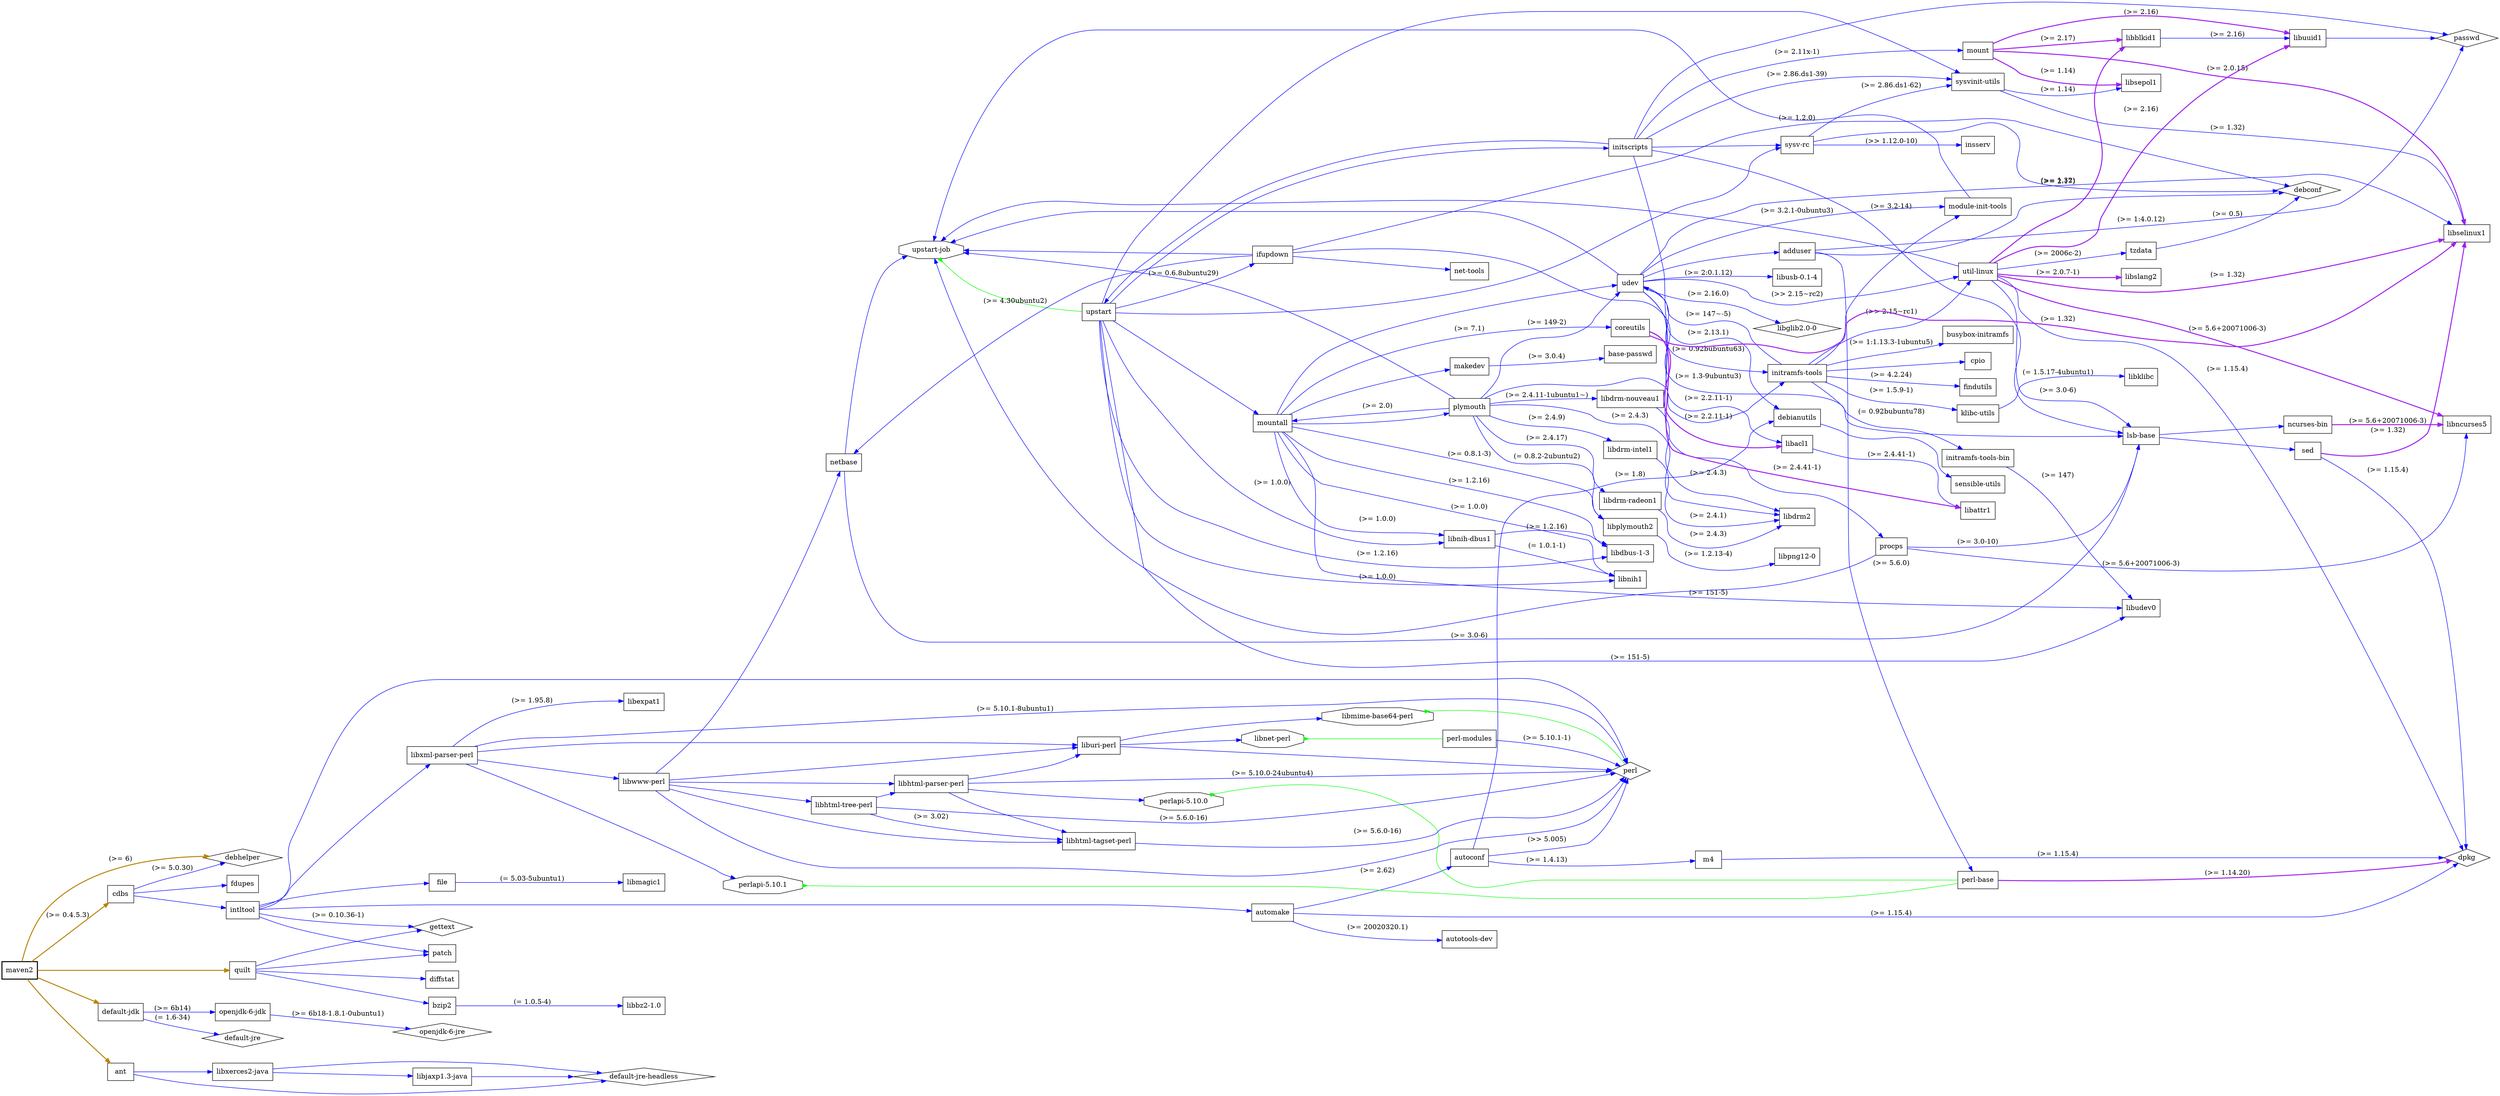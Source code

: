 digraph "maven2" {
	rankdir=LR;
	node [shape=box];
	"maven2" -> "debhelper" [color=darkgoldenrod,style=bold,label="(>= 6)"];
	"maven2" -> "cdbs" [color=darkgoldenrod,style=bold,label="(>= 0.4.5.3)"];
	"cdbs" -> "debhelper" [color=blue,label="(>= 5.0.30)"];
	"cdbs" -> "fdupes" [color=blue];
	"cdbs" -> "intltool" [color=blue];
	"intltool" -> "gettext" [color=blue,label="(>= 0.10.36-1)"];
	"intltool" -> "patch" [color=blue];
	"intltool" -> "automake" [color=blue];
	"automake" -> "autoconf" [color=blue,label="(>= 2.62)"];
	"autoconf" -> "perl" [color=blue,label="(>> 5.005)"];
	"autoconf" -> "m4" [color=blue,label="(>= 1.4.13)"];
	"m4" -> "dpkg" [color=blue,label="(>= 1.15.4)"];
	"autoconf" -> "debianutils" [color=blue,label="(>= 1.8)"];
	"debianutils" -> "sensible-utils" [color=blue];
	"automake" -> "autotools-dev" [color=blue,label="(>= 20020320.1)"];
	"automake" -> "dpkg" [color=blue,label="(>= 1.15.4)"];
	"intltool" -> "perl" [color=blue];
	"intltool" -> "libxml-parser-perl" [color=blue];
	"libxml-parser-perl" -> "perl" [color=blue,label="(>= 5.10.1-8ubuntu1)"];
	"libxml-parser-perl" -> "perlapi-5.10.1" [color=blue];
	"perlapi-5.10.1" -> "perl-base" [dir=back,arrowtail=inv,color=green];
	"perl-base" -> "dpkg" [color=purple,style=bold,label="(>= 1.14.20)"];
	"perlapi-5.10.1" [shape=octagon];
	"libxml-parser-perl" -> "liburi-perl" [color=blue];
	"liburi-perl" -> "perl" [color=blue];
	"liburi-perl" -> "libmime-base64-perl" [color=blue];
	"libmime-base64-perl" -> "perl" [dir=back,arrowtail=inv,color=green];
	"libmime-base64-perl" [shape=octagon];
	"liburi-perl" -> "libnet-perl" [color=blue];
	"libnet-perl" -> "perl-modules" [dir=back,arrowtail=inv,color=green];
	"perl-modules" -> "perl" [color=blue,label="(>= 5.10.1-1)"];
	"libnet-perl" [shape=octagon];
	"libxml-parser-perl" -> "libwww-perl" [color=blue];
	"libwww-perl" -> "perl" [color=blue];
	"libwww-perl" -> "liburi-perl" [color=blue];
	"libwww-perl" -> "libhtml-parser-perl" [color=blue];
	"libhtml-parser-perl" -> "perl" [color=blue,label="(>= 5.10.0-24ubuntu4)"];
	"libhtml-parser-perl" -> "perlapi-5.10.0" [color=blue];
	"perlapi-5.10.0" -> "perl-base" [dir=back,arrowtail=inv,color=green];
	"perlapi-5.10.0" [shape=octagon];
	"libhtml-parser-perl" -> "liburi-perl" [color=blue];
	"libhtml-parser-perl" -> "libhtml-tagset-perl" [color=blue];
	"libhtml-tagset-perl" -> "perl" [color=blue,label="(>= 5.6.0-16)"];
	"libwww-perl" -> "libhtml-tree-perl" [color=blue];
	"libhtml-tree-perl" -> "perl" [color=blue,label="(>= 5.6.0-16)"];
	"libhtml-tree-perl" -> "libhtml-parser-perl" [color=blue];
	"libhtml-tree-perl" -> "libhtml-tagset-perl" [color=blue,label="(>= 3.02)"];
	"libwww-perl" -> "libhtml-tagset-perl" [color=blue];
	"libwww-perl" -> "netbase" [color=blue];
	"netbase" -> "lsb-base" [color=blue,label="(>= 3.0-6)"];
	"lsb-base" -> "sed" [color=blue];
	"sed" -> "dpkg" [color=blue,label="(>= 1.15.4)"];
	"sed" -> "libselinux1" [color=purple,style=bold,label="(>= 1.32)"];
	"lsb-base" -> "ncurses-bin" [color=blue];
	"ncurses-bin" -> "libncurses5" [color=purple,style=bold,label="(>= 5.6+20071006-3)"];
	"netbase" -> "upstart-job" [color=blue];
	"upstart-job" -> "upstart" [dir=back,arrowtail=inv,color=green];
	"upstart" -> "libdbus-1-3" [color=blue,label="(>= 1.2.16)"];
	"upstart" -> "libnih-dbus1" [color=blue,label="(>= 1.0.0)"];
	"libnih-dbus1" -> "libnih1" [color=blue,label="(= 1.0.1-1)"];
	"libnih-dbus1" -> "libdbus-1-3" [color=blue,label="(>= 1.2.16)"];
	"upstart" -> "libnih1" [color=blue,label="(>= 1.0.0)"];
	"upstart" -> "libudev0" [color=blue,label="(>= 151-5)"];
	"upstart" -> "sysvinit-utils" [color=blue];
	"sysvinit-utils" -> "libselinux1" [color=blue,label="(>= 1.32)"];
	"sysvinit-utils" -> "libsepol1" [color=blue,label="(>= 1.14)"];
	"upstart" -> "sysv-rc" [color=blue];
	"sysv-rc" -> "debconf" [color=blue];
	"sysv-rc" -> "sysvinit-utils" [color=blue,label="(>= 2.86.ds1-62)"];
	"sysv-rc" -> "insserv" [color=blue,label="(>> 1.12.0-10)"];
	"upstart" -> "initscripts" [color=blue];
	"initscripts" -> "mount" [color=blue,label="(>= 2.11x-1)"];
	"mount" -> "libblkid1" [color=purple,style=bold,label="(>= 2.17)"];
	"libblkid1" -> "libuuid1" [color=blue,label="(>= 2.16)"];
	"libuuid1" -> "passwd" [color=blue];
	"mount" -> "libselinux1" [color=purple,style=bold,label="(>= 2.0.15)"];
	"mount" -> "libsepol1" [color=purple,style=bold,label="(>= 1.14)"];
	"mount" -> "libuuid1" [color=purple,style=bold,label="(>= 2.16)"];
	"initscripts" -> "debianutils" [color=blue,label="(>= 2.13.1)"];
	"initscripts" -> "lsb-base" [color=blue,label="(>= 3.2-14)"];
	"initscripts" -> "sysvinit-utils" [color=blue,label="(>= 2.86.ds1-39)"];
	"initscripts" -> "sysv-rc" [color=blue];
	"initscripts" -> "passwd" [color=blue];
	"initscripts" -> "upstart" [color=blue];
	"upstart" -> "mountall" [color=blue];
	"mountall" -> "makedev" [color=blue];
	"makedev" -> "base-passwd" [color=blue,label="(>= 3.0.4)"];
	"mountall" -> "udev" [color=blue];
	"udev" -> "libacl1" [color=blue,label="(>= 2.2.11-1)"];
	"libacl1" -> "libattr1" [color=blue,label="(>= 2.4.41-1)"];
	"udev" -> "libglib2.0-0" [color=blue,label="(>= 2.16.0)"];
	"udev" -> "libselinux1" [color=blue,label="(>= 1.32)"];
	"udev" -> "libusb-0.1-4" [color=blue,label="(>= 2:0.1.12)"];
	"udev" -> "upstart-job" [color=blue];
	"udev" -> "module-init-tools" [color=blue,label="(>= 3.2.1-0ubuntu3)"];
	"module-init-tools" -> "upstart-job" [color=blue];
	"udev" -> "initramfs-tools" [color=blue,label="(>= 0.92bubuntu63)"];
	"initramfs-tools" -> "initramfs-tools-bin" [color=blue,label="(= 0.92bubuntu78)"];
	"initramfs-tools-bin" -> "libudev0" [color=blue,label="(>= 147)"];
	"initramfs-tools" -> "klibc-utils" [color=blue,label="(>= 1.5.9-1)"];
	"klibc-utils" -> "libklibc" [color=blue,label="(= 1.5.17-4ubuntu1)"];
	"initramfs-tools" -> "busybox-initramfs" [color=blue,label="(>= 1:1.13.3-1ubuntu5)"];
	"initramfs-tools" -> "cpio" [color=blue];
	"initramfs-tools" -> "module-init-tools" [color=blue];
	"initramfs-tools" -> "udev" [color=blue,label="(>= 147~-5)"];
	"initramfs-tools" -> "findutils" [color=blue,label="(>= 4.2.24)"];
	"initramfs-tools" -> "util-linux" [color=blue,label="(>> 2.15~rc1)"];
	"util-linux" -> "upstart-job" [color=blue];
	"util-linux" -> "lsb-base" [color=blue,label="(>= 3.0-6)"];
	"util-linux" -> "tzdata" [color=blue,label="(>= 2006c-2)"];
	"tzdata" -> "debconf" [color=blue,label="(>= 0.5)"];
	"util-linux" -> "dpkg" [color=blue,label="(>= 1.15.4)"];
	"util-linux" -> "libblkid1" [color=purple,style=bold,label="(>= 2.17)"];
	"util-linux" -> "libncurses5" [color=purple,style=bold,label="(>= 5.6+20071006-3)"];
	"util-linux" -> "libselinux1" [color=purple,style=bold,label="(>= 1.32)"];
	"util-linux" -> "libslang2" [color=purple,style=bold,label="(>= 2.0.7-1)"];
	"util-linux" -> "libuuid1" [color=purple,style=bold,label="(>= 2.16)"];
	"udev" -> "procps" [color=blue];
	"procps" -> "libncurses5" [color=blue,label="(>= 5.6+20071006-3)"];
	"procps" -> "upstart-job" [color=blue];
	"procps" -> "lsb-base" [color=blue,label="(>= 3.0-10)"];
	"udev" -> "adduser" [color=blue];
	"adduser" -> "perl-base" [color=blue,label="(>= 5.6.0)"];
	"adduser" -> "passwd" [color=blue,label="(>= 1:4.0.12)"];
	"adduser" -> "debconf" [color=blue];
	"udev" -> "util-linux" [color=blue,label="(>> 2.15~rc2)"];
	"mountall" -> "plymouth" [color=blue];
	"plymouth" -> "libdrm-intel1" [color=blue,label="(>= 2.4.9)"];
	"libdrm-intel1" -> "libdrm2" [color=blue,label="(>= 2.4.1)"];
	"plymouth" -> "libdrm-nouveau1" [color=blue,label="(>= 2.4.11-1ubuntu1~)"];
	"libdrm-nouveau1" -> "libdrm2" [color=blue,label="(>= 2.4.3)"];
	"plymouth" -> "libdrm-radeon1" [color=blue,label="(>= 2.4.17)"];
	"libdrm-radeon1" -> "libdrm2" [color=blue,label="(>= 2.4.3)"];
	"plymouth" -> "libdrm2" [color=blue,label="(>= 2.4.3)"];
	"plymouth" -> "libplymouth2" [color=blue,label="(= 0.8.2-2ubuntu2)"];
	"libplymouth2" -> "libpng12-0" [color=blue,label="(>= 1.2.13-4)"];
	"plymouth" -> "upstart-job" [color=blue];
	"plymouth" -> "udev" [color=blue,label="(>= 149-2)"];
	"plymouth" -> "mountall" [color=blue,label="(>= 2.0)"];
	"plymouth" -> "initramfs-tools" [color=blue];
	"mountall" -> "coreutils" [color=blue,label="(>= 7.1)"];
	"coreutils" -> "libacl1" [color=purple,style=bold,label="(>= 2.2.11-1)"];
	"coreutils" -> "libattr1" [color=purple,style=bold,label="(>= 2.4.41-1)"];
	"coreutils" -> "libselinux1" [color=purple,style=bold,label="(>= 1.32)"];
	"mountall" -> "libdbus-1-3" [color=blue,label="(>= 1.2.16)"];
	"mountall" -> "libnih-dbus1" [color=blue,label="(>= 1.0.0)"];
	"mountall" -> "libnih1" [color=blue,label="(>= 1.0.0)"];
	"mountall" -> "libplymouth2" [color=blue,label="(>= 0.8.1-3)"];
	"mountall" -> "libudev0" [color=blue,label="(>= 151-5)"];
	"upstart" -> "ifupdown" [color=blue,label="(>= 0.6.8ubuntu29)"];
	"ifupdown" -> "net-tools" [color=blue];
	"ifupdown" -> "debconf" [color=blue,label="(>= 1.2.0)"];
	"ifupdown" -> "upstart-job" [color=blue];
	"ifupdown" -> "lsb-base" [color=blue,label="(>= 1.3-9ubuntu3)"];
	"ifupdown" -> "netbase" [color=blue,label="(>= 4.30ubuntu2)"];
	"upstart-job" [shape=octagon];
	"libxml-parser-perl" -> "libexpat1" [color=blue,label="(>= 1.95.8)"];
	"intltool" -> "file" [color=blue];
	"file" -> "libmagic1" [color=blue,label="(= 5.03-5ubuntu1)"];
	"maven2" -> "default-jdk" [color=darkgoldenrod,style=bold];
	"default-jdk" -> "default-jre" [color=blue,label="(= 1.6-34)"];
	"default-jdk" -> "openjdk-6-jdk" [color=blue,label="(>= 6b14)"];
	"openjdk-6-jdk" -> "openjdk-6-jre" [color=blue,label="(>= 6b18-1.8.1-0ubuntu1)"];
	"maven2" -> "ant" [color=darkgoldenrod,style=bold];
	"ant" -> "default-jre-headless" [color=blue];
	"ant" -> "libxerces2-java" [color=blue];
	"libxerces2-java" -> "default-jre-headless" [color=blue];
	"libxerces2-java" -> "libjaxp1.3-java" [color=blue];
	"libjaxp1.3-java" -> "default-jre-headless" [color=blue];
	"maven2" -> "quilt" [color=darkgoldenrod,style=bold];
	"quilt" -> "patch" [color=blue];
	"quilt" -> "diffstat" [color=blue];
	"quilt" -> "bzip2" [color=blue];
	"bzip2" -> "libbz2-1.0" [color=blue,label="(= 1.0.5-4)"];
	"quilt" -> "gettext" [color=blue];
	"maven2" [style="setlinewidth(2)"]
	"debconf" [shape=diamond];
	"debhelper" [shape=diamond];
	"default-jre" [shape=diamond];
	"default-jre-headless" [shape=diamond];
	"dpkg" [shape=diamond];
	"gettext" [shape=diamond];
	"libglib2.0-0" [shape=diamond];
	"openjdk-6-jre" [shape=diamond];
	"passwd" [shape=diamond];
	"perl" [shape=diamond];
}
// Excluded dependencies:
// libc6 libx11-6 zlib1g
